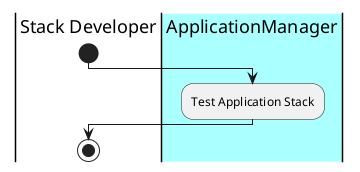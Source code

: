@startuml
|Stack Developer|
start
|#aaffff|ApplicationManager|
:Test Application Stack;
|Stack Developer|
stop
@enduml
